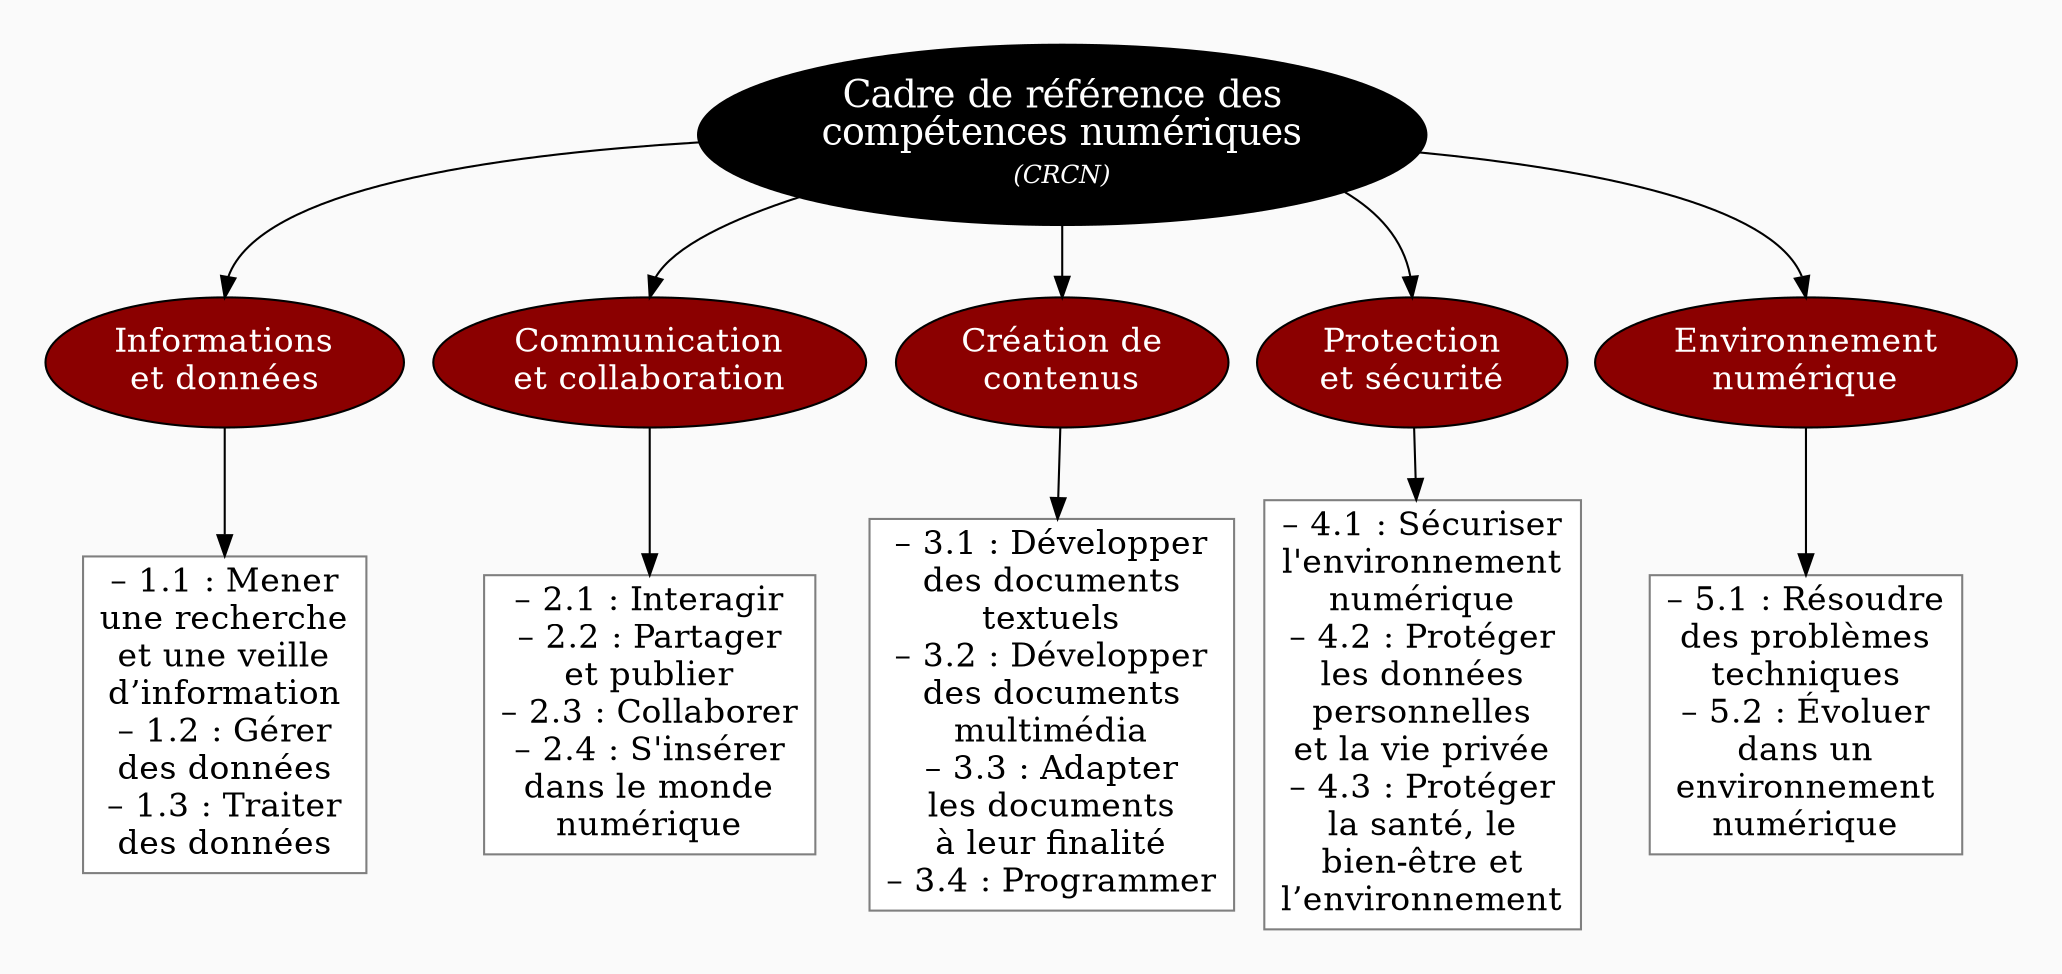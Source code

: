 digraph G {
// Template : diagram
// Usage : 
//rankdir=LR
splines=true
//splines=curved
bgcolor=grey98
pad=0.3
style=filled
edge[minlen=4]
node[style=filled, fontcolor=white]
ranksep=0.1
nodesep=0.2

// NIVEAU 1
node[fillcolor=12, fontsize=18]
a1[label=<Cadre de référence des<br/>
compétences numériques<br/>
<font point-size="5"><br/></font>
<font point-size="12"><i>(CRCN)</i></font>>]

// NIVEAU 2
node[fillcolor=red4, fontsize=16]
a1->{
b1[label="Informations
et données"]    
b2[label="Communication
et collaboration"]
b3[label="Création de
contenus"]
b4[label="Protection
et sécurité"]
b5[label="Environnement
numérique"]
}[headport=n]

node[fontcolor=black]
// NIVEAU 3 (sans intermédiaire)
node [shape=box, fillcolor=white, color=grey50]
// c1[label=""]
b1->c1
c1[label="– 1.1 : Mener
une recherche
et une veille
d’information
– 1.2 : Gérer
des données
– 1.3 : Traiter
des données"]
b2->c2
c2[label="– 2.1 : Interagir
– 2.2 : Partager
et publier
– 2.3 : Collaborer
– 2.4 : S'insérer
dans le monde
numérique"]
b3->c3
c3[label="– 3.1 : Développer
des documents
textuels
– 3.2 : Développer
des documents
multimédia
– 3.3 : Adapter
les documents
à leur finalité
– 3.4 : Programmer"]
b4->c4
c4[label="– 4.1 : Sécuriser
l'environnement
numérique
– 4.2 : Protéger
les données
personnelles
et la vie privée
– 4.3 : Protéger
la santé, le
bien-être et
l’environnement"]
b5->c5
c5[label="– 5.1 : Résoudre
des problèmes
techniques
– 5.2 : Évoluer
dans un
environnement
numérique"]

// INTERMÉDIAIRE AVANT NIVEAU 3
node[fillcolor=grey78, shape=oval]
// [arrowhead=none]
// bc1[label=""]

// NIVEAU 3 (avec intermédiaire)
node[fillcolor=white, shape=box, color=grey50]
// c1[label=""]

// NIVEAU 4
node[style="filled,rounded", fillcolor=white, shape=box, color=grey50]
// d1[label=""]

// ÉTIQUETTES EN ROUGE
node[shape=plaintext, fontcolor=firebrick3, fillcolor=grey98]
// e1[label=< <B>= Titre</B><BR /><BR />Contenu<BR /> >]
// e1[label=""]
// ->e1[minlen=1, style=invis]


// REMARQUES EN BLEU
node[color=blue, shape=box, margin=0.07, fontcolor=black, fontsize=12, style="dashed", penwidth=0.6]
edge[color=blue, arrowhead="none", xlabel="", style="dashed", penwidth=0.6]
// r1[label=""]
// {rank=same;->r1}
// {rank=same;r1->[dir=back]}

}
